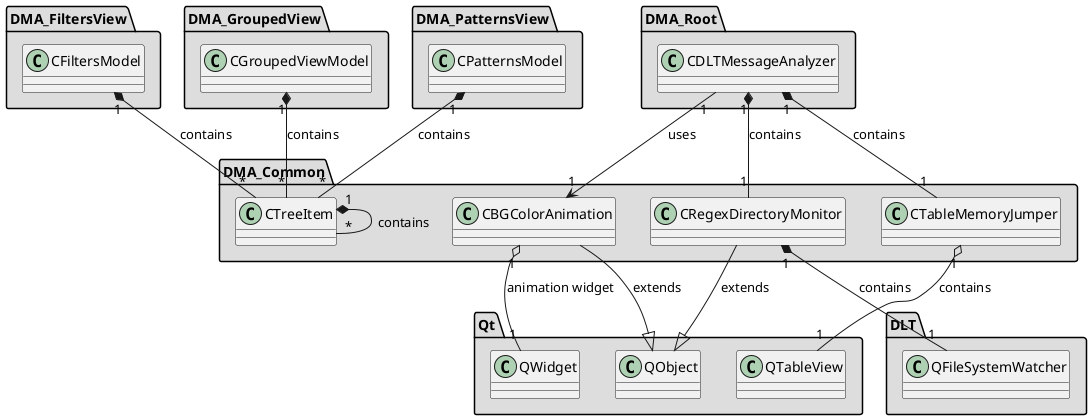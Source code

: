 
@startuml

skinparam wrapWidth 600
package "DLT" #DDDDDD
{

class "QFileSystemWatcher"
{
}

}

package "DMA_Common" #DDDDDD
{

class "CBGColorAnimation"
{
}

class "CRegexDirectoryMonitor"
{
}

class "CTableMemoryJumper"
{
}

class "CTreeItem"
{
}

}

package "DMA_FiltersView" #DDDDDD
{

class "CFiltersModel"
{
}

}

package "DMA_GroupedView" #DDDDDD
{

class "CGroupedViewModel"
{
}

}

package "DMA_PatternsView" #DDDDDD
{

class "CPatternsModel"
{
}

}

package "DMA_Root" #DDDDDD
{

class "CDLTMessageAnalyzer"
{
}

}

package "Qt" #DDDDDD
{

class "QObject"
{
}

class "QTableView"
{
}

class "QWidget"
{
}

}

'====================Inheritance section====================
QObject <|-- CBGColorAnimation : extends
QObject <|-- CRegexDirectoryMonitor : extends

'====================Dependencies section====================
CBGColorAnimation "1" o-- "1" QWidget : animation widget
CRegexDirectoryMonitor "1" *-- "1" QFileSystemWatcher : contains
CTableMemoryJumper "1" o-- "1" QTableView : contains
CTreeItem "1" *-- "*" CTreeItem : contains
CFiltersModel "1" *-- "*" CTreeItem : contains
CGroupedViewModel "1" *-- "*" CTreeItem : contains
CPatternsModel "1" *-- "*" CTreeItem : contains
CDLTMessageAnalyzer "1" --> "1" CBGColorAnimation : uses
CDLTMessageAnalyzer "1" *-- "1" CRegexDirectoryMonitor : contains
CDLTMessageAnalyzer "1" *-- "1" CTableMemoryJumper : contains

@enduml